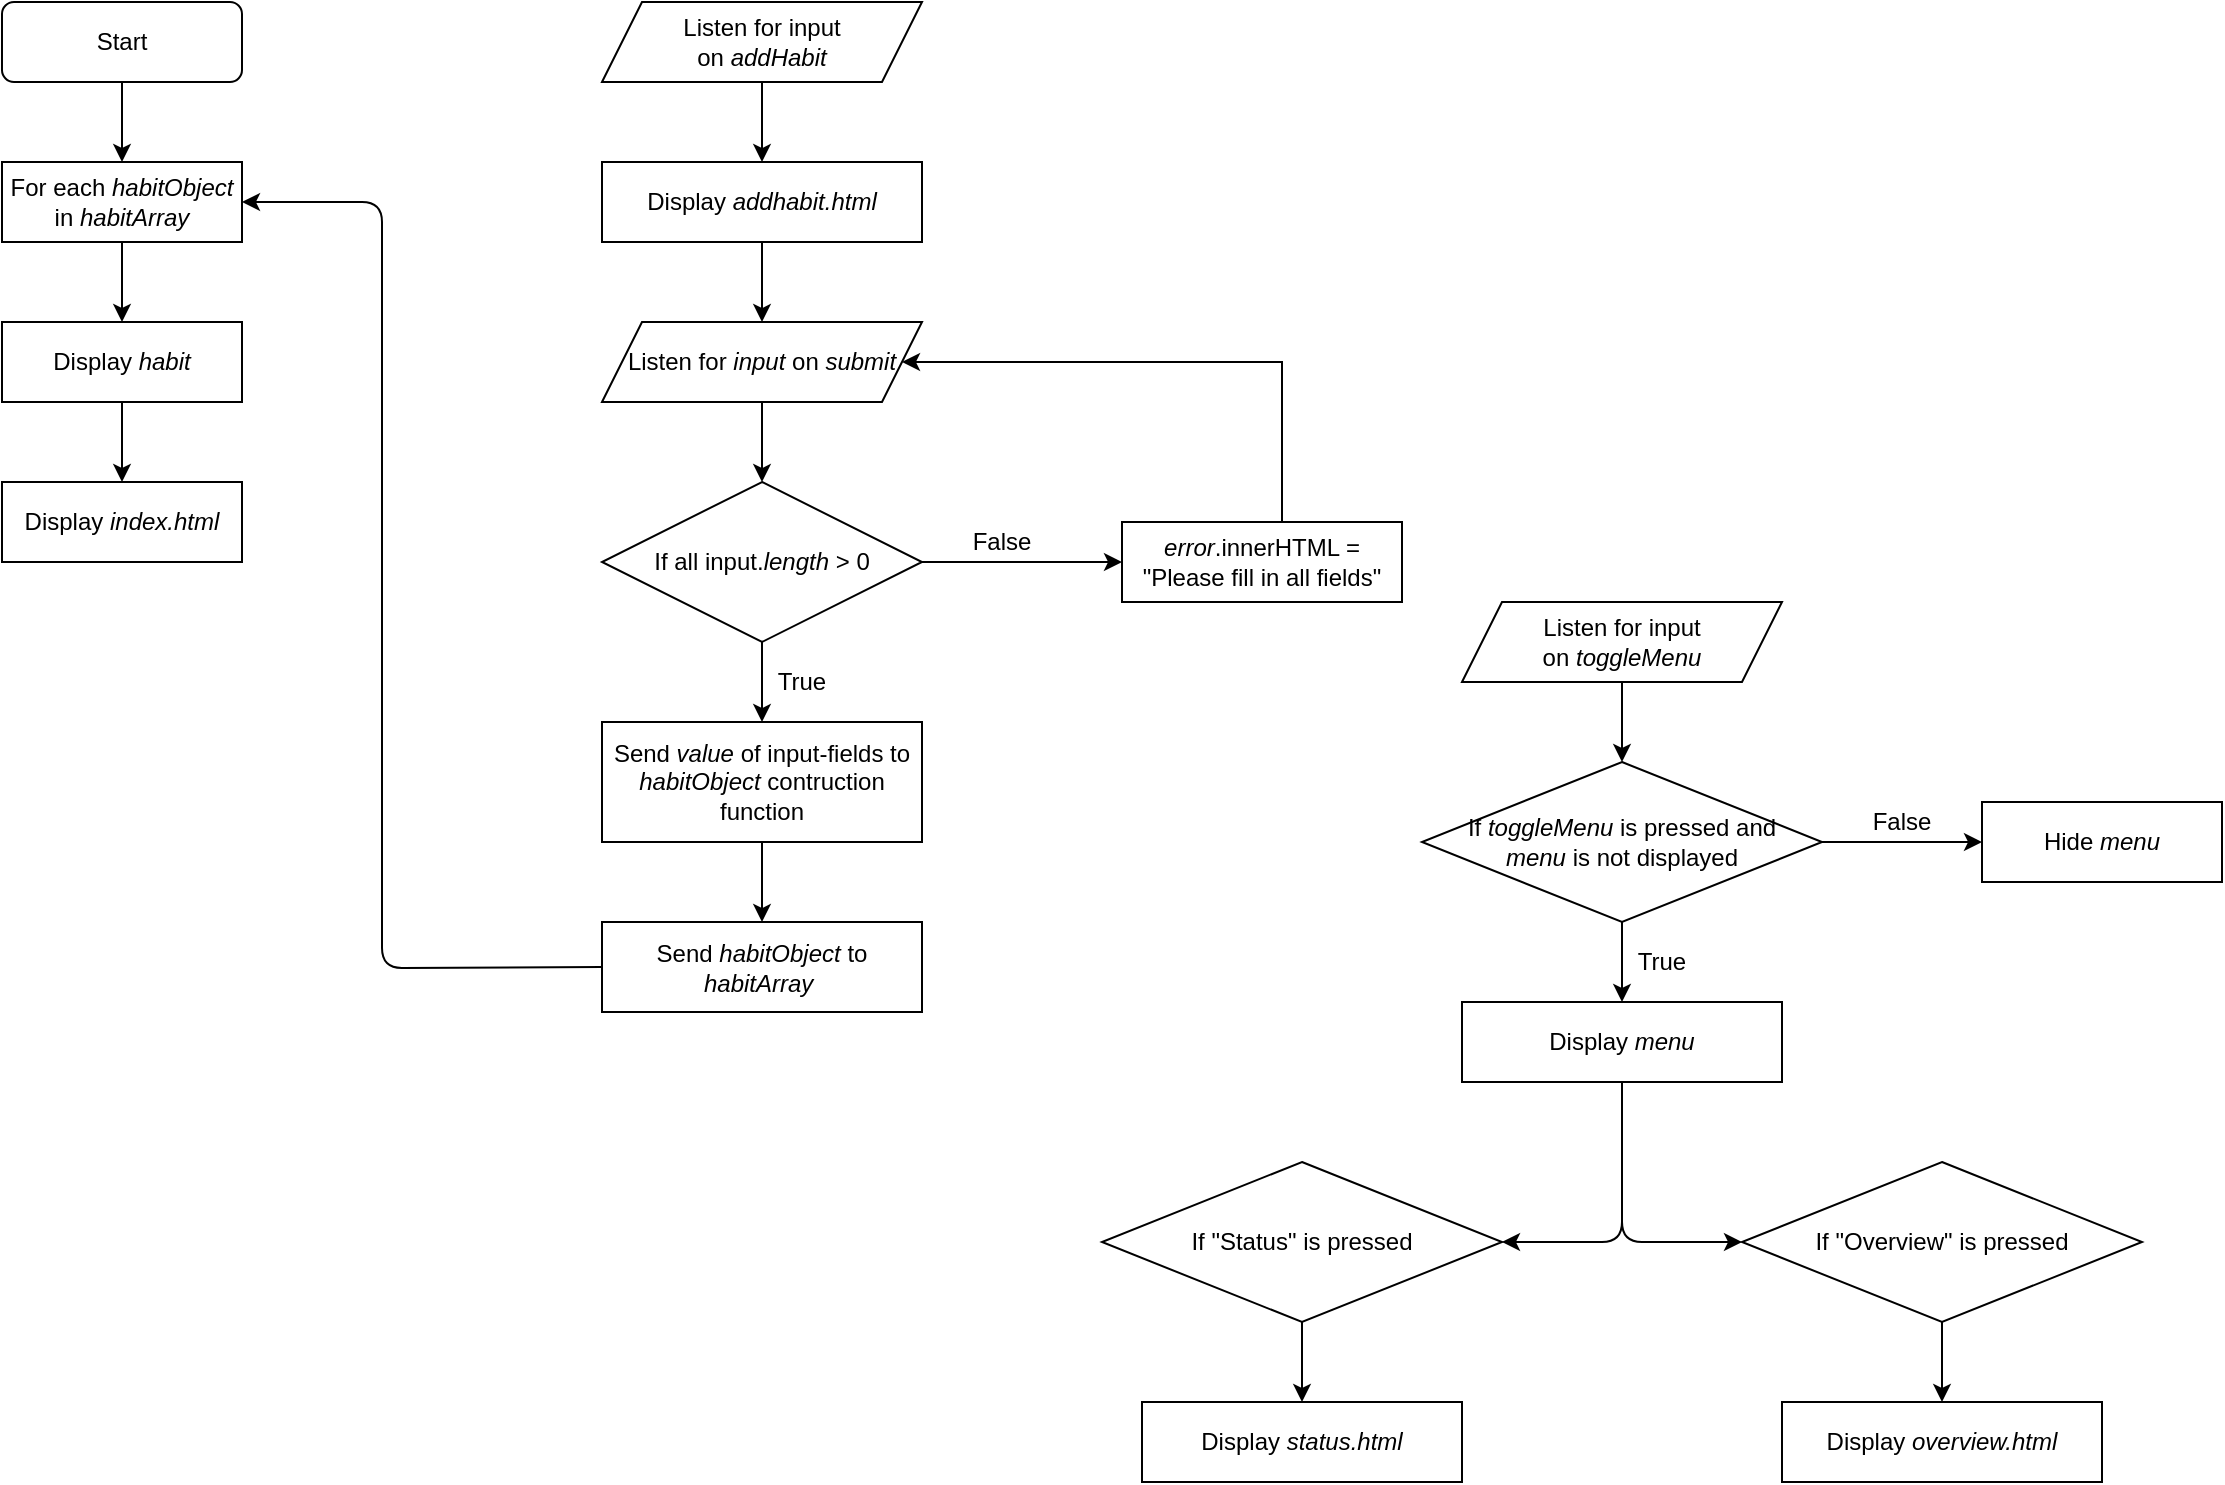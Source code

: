 <mxfile version="13.7.7" type="device"><diagram id="yNVO8ZEYwSudK60Yvol-" name="Page-1"><mxGraphModel dx="1505" dy="757" grid="1" gridSize="10" guides="1" tooltips="1" connect="1" arrows="1" fold="1" page="1" pageScale="1" pageWidth="1169" pageHeight="827" math="0" shadow="0"><root><mxCell id="0"/><mxCell id="1" parent="0"/><mxCell id="DO6cVQ9-49OeFomWq9R7-6" value="" style="edgeStyle=orthogonalEdgeStyle;rounded=0;orthogonalLoop=1;jettySize=auto;html=1;" edge="1" parent="1" source="DO6cVQ9-49OeFomWq9R7-2" target="DO6cVQ9-49OeFomWq9R7-5"><mxGeometry relative="1" as="geometry"/></mxCell><mxCell id="DO6cVQ9-49OeFomWq9R7-2" value="Start" style="rounded=1;whiteSpace=wrap;html=1;" vertex="1" parent="1"><mxGeometry x="40" y="40" width="120" height="40" as="geometry"/></mxCell><mxCell id="DO6cVQ9-49OeFomWq9R7-36" value="" style="edgeStyle=orthogonalEdgeStyle;rounded=0;orthogonalLoop=1;jettySize=auto;html=1;" edge="1" parent="1" source="DO6cVQ9-49OeFomWq9R7-5" target="DO6cVQ9-49OeFomWq9R7-35"><mxGeometry relative="1" as="geometry"/></mxCell><mxCell id="DO6cVQ9-49OeFomWq9R7-5" value="For each &lt;i&gt;habitObject&lt;/i&gt; in &lt;i&gt;habitArray&lt;/i&gt;" style="whiteSpace=wrap;html=1;rounded=0;" vertex="1" parent="1"><mxGeometry x="40" y="120" width="120" height="40" as="geometry"/></mxCell><mxCell id="DO6cVQ9-49OeFomWq9R7-12" value="" style="edgeStyle=orthogonalEdgeStyle;rounded=0;orthogonalLoop=1;jettySize=auto;html=1;" edge="1" parent="1" source="DO6cVQ9-49OeFomWq9R7-9" target="DO6cVQ9-49OeFomWq9R7-11"><mxGeometry relative="1" as="geometry"/></mxCell><mxCell id="DO6cVQ9-49OeFomWq9R7-9" value="Listen for input &lt;br&gt;on &lt;i&gt;toggleMenu&lt;/i&gt;" style="shape=parallelogram;perimeter=parallelogramPerimeter;whiteSpace=wrap;html=1;fixedSize=1;rounded=0;" vertex="1" parent="1"><mxGeometry x="770" y="340" width="160" height="40" as="geometry"/></mxCell><mxCell id="DO6cVQ9-49OeFomWq9R7-14" value="" style="edgeStyle=orthogonalEdgeStyle;rounded=0;orthogonalLoop=1;jettySize=auto;html=1;" edge="1" parent="1" source="DO6cVQ9-49OeFomWq9R7-11" target="DO6cVQ9-49OeFomWq9R7-13"><mxGeometry relative="1" as="geometry"/></mxCell><mxCell id="DO6cVQ9-49OeFomWq9R7-20" value="" style="edgeStyle=orthogonalEdgeStyle;rounded=0;orthogonalLoop=1;jettySize=auto;html=1;" edge="1" parent="1" source="DO6cVQ9-49OeFomWq9R7-11" target="DO6cVQ9-49OeFomWq9R7-19"><mxGeometry relative="1" as="geometry"/></mxCell><mxCell id="DO6cVQ9-49OeFomWq9R7-11" value="If &lt;i&gt;toggleMenu &lt;/i&gt;is pressed and &lt;br&gt;&lt;i&gt;menu &lt;/i&gt;is not displayed" style="rhombus;whiteSpace=wrap;html=1;rounded=0;" vertex="1" parent="1"><mxGeometry x="750" y="420" width="200" height="80" as="geometry"/></mxCell><mxCell id="DO6cVQ9-49OeFomWq9R7-13" value="Display &lt;i&gt;menu&lt;/i&gt;" style="whiteSpace=wrap;html=1;rounded=0;" vertex="1" parent="1"><mxGeometry x="770" y="540" width="160" height="40" as="geometry"/></mxCell><mxCell id="DO6cVQ9-49OeFomWq9R7-17" value="True" style="text;html=1;strokeColor=none;fillColor=none;align=center;verticalAlign=middle;whiteSpace=wrap;rounded=0;" vertex="1" parent="1"><mxGeometry x="850" y="510" width="40" height="20" as="geometry"/></mxCell><mxCell id="DO6cVQ9-49OeFomWq9R7-19" value="Hide&amp;nbsp;&lt;i&gt;menu&lt;/i&gt;" style="whiteSpace=wrap;html=1;rounded=0;" vertex="1" parent="1"><mxGeometry x="1030" y="440" width="120" height="40" as="geometry"/></mxCell><mxCell id="DO6cVQ9-49OeFomWq9R7-21" style="edgeStyle=orthogonalEdgeStyle;rounded=0;orthogonalLoop=1;jettySize=auto;html=1;exitX=0.5;exitY=1;exitDx=0;exitDy=0;" edge="1" parent="1" source="DO6cVQ9-49OeFomWq9R7-17" target="DO6cVQ9-49OeFomWq9R7-17"><mxGeometry relative="1" as="geometry"/></mxCell><mxCell id="DO6cVQ9-49OeFomWq9R7-22" value="False" style="text;html=1;strokeColor=none;fillColor=none;align=center;verticalAlign=middle;whiteSpace=wrap;rounded=0;" vertex="1" parent="1"><mxGeometry x="970" y="440" width="40" height="20" as="geometry"/></mxCell><mxCell id="DO6cVQ9-49OeFomWq9R7-26" value="" style="edgeStyle=orthogonalEdgeStyle;rounded=0;orthogonalLoop=1;jettySize=auto;html=1;" edge="1" parent="1" source="DO6cVQ9-49OeFomWq9R7-23" target="DO6cVQ9-49OeFomWq9R7-25"><mxGeometry relative="1" as="geometry"/></mxCell><mxCell id="DO6cVQ9-49OeFomWq9R7-23" value="If &quot;Overview&quot; is pressed" style="rhombus;whiteSpace=wrap;html=1;rounded=0;" vertex="1" parent="1"><mxGeometry x="910" y="620" width="200" height="80" as="geometry"/></mxCell><mxCell id="DO6cVQ9-49OeFomWq9R7-25" value="Display &lt;i&gt;overview.html&lt;/i&gt;" style="whiteSpace=wrap;html=1;rounded=0;" vertex="1" parent="1"><mxGeometry x="930" y="740" width="160" height="40" as="geometry"/></mxCell><mxCell id="DO6cVQ9-49OeFomWq9R7-30" value="" style="edgeStyle=orthogonalEdgeStyle;rounded=0;orthogonalLoop=1;jettySize=auto;html=1;" edge="1" parent="1" source="DO6cVQ9-49OeFomWq9R7-27" target="DO6cVQ9-49OeFomWq9R7-29"><mxGeometry relative="1" as="geometry"/></mxCell><mxCell id="DO6cVQ9-49OeFomWq9R7-27" value="If &quot;Status&quot; is pressed" style="rhombus;whiteSpace=wrap;html=1;rounded=0;" vertex="1" parent="1"><mxGeometry x="590" y="620" width="200" height="80" as="geometry"/></mxCell><mxCell id="DO6cVQ9-49OeFomWq9R7-29" value="Display &lt;i&gt;status.html&lt;/i&gt;" style="whiteSpace=wrap;html=1;rounded=0;" vertex="1" parent="1"><mxGeometry x="610" y="740" width="160" height="40" as="geometry"/></mxCell><mxCell id="DO6cVQ9-49OeFomWq9R7-31" value="" style="endArrow=classic;html=1;exitX=0.5;exitY=1;exitDx=0;exitDy=0;entryX=1;entryY=0.5;entryDx=0;entryDy=0;" edge="1" parent="1" source="DO6cVQ9-49OeFomWq9R7-13" target="DO6cVQ9-49OeFomWq9R7-27"><mxGeometry width="50" height="50" relative="1" as="geometry"><mxPoint x="760" y="680" as="sourcePoint"/><mxPoint x="810" y="630" as="targetPoint"/><Array as="points"><mxPoint x="850" y="660"/></Array></mxGeometry></mxCell><mxCell id="DO6cVQ9-49OeFomWq9R7-32" value="" style="endArrow=classic;html=1;exitX=0.5;exitY=1;exitDx=0;exitDy=0;entryX=0;entryY=0.5;entryDx=0;entryDy=0;" edge="1" parent="1" source="DO6cVQ9-49OeFomWq9R7-13" target="DO6cVQ9-49OeFomWq9R7-23"><mxGeometry width="50" height="50" relative="1" as="geometry"><mxPoint x="760" y="680" as="sourcePoint"/><mxPoint x="810" y="630" as="targetPoint"/><Array as="points"><mxPoint x="850" y="660"/></Array></mxGeometry></mxCell><mxCell id="DO6cVQ9-49OeFomWq9R7-75" value="" style="edgeStyle=orthogonalEdgeStyle;rounded=0;orthogonalLoop=1;jettySize=auto;html=1;" edge="1" parent="1" source="DO6cVQ9-49OeFomWq9R7-35" target="DO6cVQ9-49OeFomWq9R7-74"><mxGeometry relative="1" as="geometry"/></mxCell><mxCell id="DO6cVQ9-49OeFomWq9R7-35" value="Display&amp;nbsp;&lt;i&gt;habit&lt;/i&gt;" style="whiteSpace=wrap;html=1;rounded=0;" vertex="1" parent="1"><mxGeometry x="40" y="200" width="120" height="40" as="geometry"/></mxCell><mxCell id="DO6cVQ9-49OeFomWq9R7-39" value="Listen for input &lt;br&gt;on &lt;i&gt;addHabit&lt;/i&gt;" style="shape=parallelogram;perimeter=parallelogramPerimeter;whiteSpace=wrap;html=1;fixedSize=1;rounded=0;" vertex="1" parent="1"><mxGeometry x="340" y="40" width="160" height="40" as="geometry"/></mxCell><mxCell id="DO6cVQ9-49OeFomWq9R7-40" value="" style="edgeStyle=orthogonalEdgeStyle;rounded=0;orthogonalLoop=1;jettySize=auto;html=1;exitX=0.5;exitY=1;exitDx=0;exitDy=0;" edge="1" source="DO6cVQ9-49OeFomWq9R7-39" target="DO6cVQ9-49OeFomWq9R7-43" parent="1"><mxGeometry relative="1" as="geometry"><mxPoint x="420" y="200" as="sourcePoint"/></mxGeometry></mxCell><mxCell id="DO6cVQ9-49OeFomWq9R7-61" value="" style="edgeStyle=orthogonalEdgeStyle;rounded=0;orthogonalLoop=1;jettySize=auto;html=1;" edge="1" parent="1" source="DO6cVQ9-49OeFomWq9R7-43" target="DO6cVQ9-49OeFomWq9R7-60"><mxGeometry relative="1" as="geometry"/></mxCell><mxCell id="DO6cVQ9-49OeFomWq9R7-43" value="Display &lt;i&gt;addhabit.html&lt;/i&gt;" style="whiteSpace=wrap;html=1;rounded=0;" vertex="1" parent="1"><mxGeometry x="340" y="120" width="160" height="40" as="geometry"/></mxCell><mxCell id="DO6cVQ9-49OeFomWq9R7-46" style="edgeStyle=orthogonalEdgeStyle;rounded=0;orthogonalLoop=1;jettySize=auto;html=1;exitX=0.5;exitY=1;exitDx=0;exitDy=0;" edge="1" parent="1"><mxGeometry relative="1" as="geometry"><mxPoint x="440" y="230" as="sourcePoint"/><mxPoint x="440" y="230" as="targetPoint"/></mxGeometry></mxCell><mxCell id="DO6cVQ9-49OeFomWq9R7-63" value="" style="edgeStyle=orthogonalEdgeStyle;rounded=0;orthogonalLoop=1;jettySize=auto;html=1;" edge="1" parent="1" source="DO6cVQ9-49OeFomWq9R7-60" target="DO6cVQ9-49OeFomWq9R7-62"><mxGeometry relative="1" as="geometry"/></mxCell><mxCell id="DO6cVQ9-49OeFomWq9R7-60" value="Listen for &lt;i&gt;input &lt;/i&gt;on &lt;i&gt;submit&lt;/i&gt;" style="shape=parallelogram;perimeter=parallelogramPerimeter;whiteSpace=wrap;html=1;fixedSize=1;rounded=0;" vertex="1" parent="1"><mxGeometry x="340" y="200" width="160" height="40" as="geometry"/></mxCell><mxCell id="DO6cVQ9-49OeFomWq9R7-65" value="" style="edgeStyle=orthogonalEdgeStyle;rounded=0;orthogonalLoop=1;jettySize=auto;html=1;" edge="1" parent="1" source="DO6cVQ9-49OeFomWq9R7-62" target="DO6cVQ9-49OeFomWq9R7-64"><mxGeometry relative="1" as="geometry"/></mxCell><mxCell id="DO6cVQ9-49OeFomWq9R7-68" value="" style="edgeStyle=orthogonalEdgeStyle;rounded=0;orthogonalLoop=1;jettySize=auto;html=1;" edge="1" parent="1" source="DO6cVQ9-49OeFomWq9R7-62" target="DO6cVQ9-49OeFomWq9R7-67"><mxGeometry relative="1" as="geometry"/></mxCell><mxCell id="DO6cVQ9-49OeFomWq9R7-62" value="If all input.&lt;i&gt;length &lt;/i&gt;&amp;gt; 0" style="rhombus;whiteSpace=wrap;html=1;rounded=0;" vertex="1" parent="1"><mxGeometry x="340" y="280" width="160" height="80" as="geometry"/></mxCell><mxCell id="DO6cVQ9-49OeFomWq9R7-71" value="" style="edgeStyle=orthogonalEdgeStyle;rounded=0;orthogonalLoop=1;jettySize=auto;html=1;" edge="1" parent="1" source="DO6cVQ9-49OeFomWq9R7-64" target="DO6cVQ9-49OeFomWq9R7-70"><mxGeometry relative="1" as="geometry"/></mxCell><mxCell id="DO6cVQ9-49OeFomWq9R7-64" value="Send&amp;nbsp;&lt;i&gt;value &lt;/i&gt;of input-fields to &lt;i&gt;habitObject&lt;/i&gt;&amp;nbsp;contruction function" style="whiteSpace=wrap;html=1;rounded=0;" vertex="1" parent="1"><mxGeometry x="340" y="400" width="160" height="60" as="geometry"/></mxCell><mxCell id="DO6cVQ9-49OeFomWq9R7-66" value="True" style="text;html=1;strokeColor=none;fillColor=none;align=center;verticalAlign=middle;whiteSpace=wrap;rounded=0;" vertex="1" parent="1"><mxGeometry x="420" y="370" width="40" height="20" as="geometry"/></mxCell><mxCell id="DO6cVQ9-49OeFomWq9R7-78" value="" style="edgeStyle=orthogonalEdgeStyle;rounded=0;orthogonalLoop=1;jettySize=auto;html=1;entryX=1;entryY=0.5;entryDx=0;entryDy=0;" edge="1" parent="1" source="DO6cVQ9-49OeFomWq9R7-67" target="DO6cVQ9-49OeFomWq9R7-60"><mxGeometry relative="1" as="geometry"><mxPoint x="670" y="220" as="targetPoint"/><Array as="points"><mxPoint x="680" y="220"/></Array></mxGeometry></mxCell><mxCell id="DO6cVQ9-49OeFomWq9R7-67" value="&lt;i&gt;error&lt;/i&gt;.innerHTML = &quot;Please fill in all fields&quot;" style="whiteSpace=wrap;html=1;rounded=0;" vertex="1" parent="1"><mxGeometry x="600" y="300" width="140" height="40" as="geometry"/></mxCell><mxCell id="DO6cVQ9-49OeFomWq9R7-69" value="False" style="text;html=1;strokeColor=none;fillColor=none;align=center;verticalAlign=middle;whiteSpace=wrap;rounded=0;" vertex="1" parent="1"><mxGeometry x="520" y="300" width="40" height="20" as="geometry"/></mxCell><mxCell id="DO6cVQ9-49OeFomWq9R7-70" value="Send &lt;i&gt;habitObject &lt;/i&gt;to &lt;i&gt;habitArray&lt;/i&gt;&amp;nbsp;" style="whiteSpace=wrap;html=1;rounded=0;" vertex="1" parent="1"><mxGeometry x="340" y="500" width="160" height="45" as="geometry"/></mxCell><mxCell id="DO6cVQ9-49OeFomWq9R7-74" value="Display&amp;nbsp;&lt;i&gt;index.html&lt;/i&gt;" style="whiteSpace=wrap;html=1;rounded=0;" vertex="1" parent="1"><mxGeometry x="40" y="280" width="120" height="40" as="geometry"/></mxCell><mxCell id="DO6cVQ9-49OeFomWq9R7-76" value="" style="endArrow=classic;html=1;exitX=0;exitY=0.5;exitDx=0;exitDy=0;entryX=1;entryY=0.5;entryDx=0;entryDy=0;" edge="1" parent="1" source="DO6cVQ9-49OeFomWq9R7-70" target="DO6cVQ9-49OeFomWq9R7-5"><mxGeometry width="50" height="50" relative="1" as="geometry"><mxPoint x="600" y="380" as="sourcePoint"/><mxPoint x="650" y="330" as="targetPoint"/><Array as="points"><mxPoint x="230" y="523"/><mxPoint x="230" y="140"/></Array></mxGeometry></mxCell></root></mxGraphModel></diagram></mxfile>